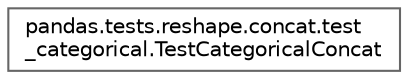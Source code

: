 digraph "Graphical Class Hierarchy"
{
 // LATEX_PDF_SIZE
  bgcolor="transparent";
  edge [fontname=Helvetica,fontsize=10,labelfontname=Helvetica,labelfontsize=10];
  node [fontname=Helvetica,fontsize=10,shape=box,height=0.2,width=0.4];
  rankdir="LR";
  Node0 [id="Node000000",label="pandas.tests.reshape.concat.test\l_categorical.TestCategoricalConcat",height=0.2,width=0.4,color="grey40", fillcolor="white", style="filled",URL="$dd/db3/classpandas_1_1tests_1_1reshape_1_1concat_1_1test__categorical_1_1TestCategoricalConcat.html",tooltip=" "];
}
